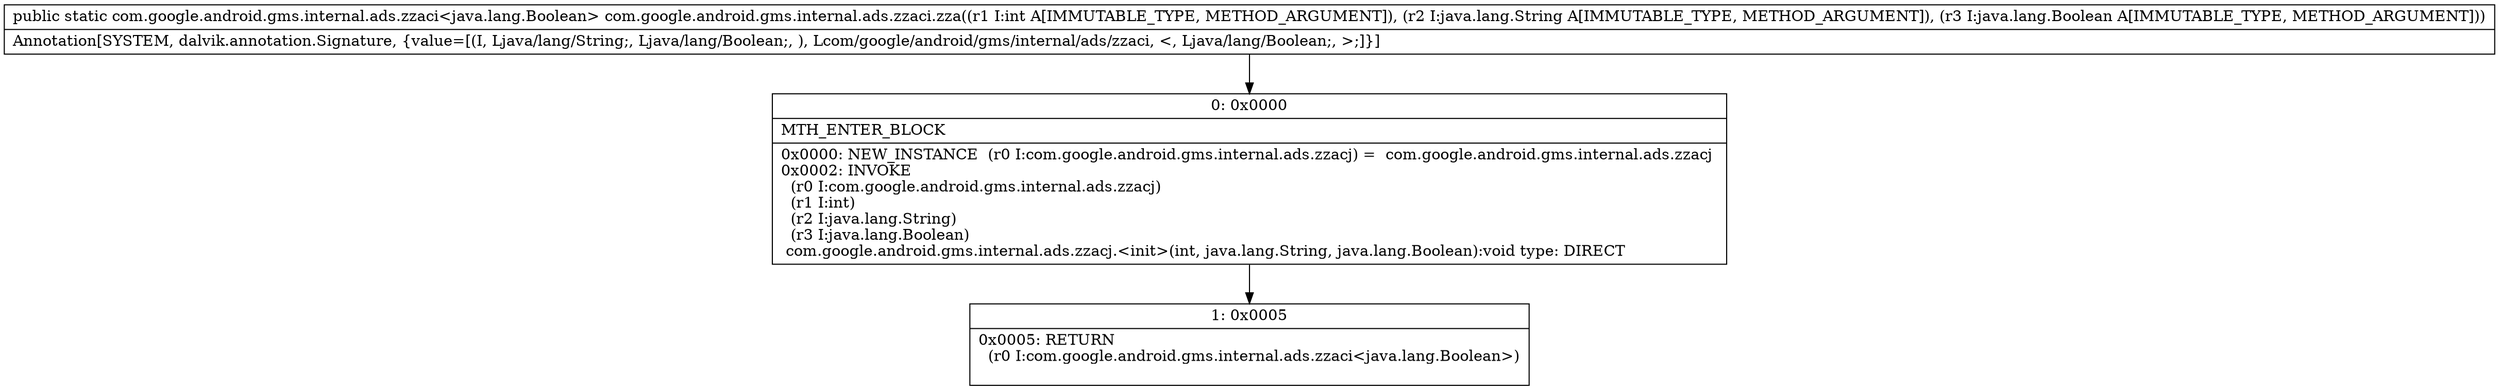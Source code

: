 digraph "CFG forcom.google.android.gms.internal.ads.zzaci.zza(ILjava\/lang\/String;Ljava\/lang\/Boolean;)Lcom\/google\/android\/gms\/internal\/ads\/zzaci;" {
Node_0 [shape=record,label="{0\:\ 0x0000|MTH_ENTER_BLOCK\l|0x0000: NEW_INSTANCE  (r0 I:com.google.android.gms.internal.ads.zzacj) =  com.google.android.gms.internal.ads.zzacj \l0x0002: INVOKE  \l  (r0 I:com.google.android.gms.internal.ads.zzacj)\l  (r1 I:int)\l  (r2 I:java.lang.String)\l  (r3 I:java.lang.Boolean)\l com.google.android.gms.internal.ads.zzacj.\<init\>(int, java.lang.String, java.lang.Boolean):void type: DIRECT \l}"];
Node_1 [shape=record,label="{1\:\ 0x0005|0x0005: RETURN  \l  (r0 I:com.google.android.gms.internal.ads.zzaci\<java.lang.Boolean\>)\l \l}"];
MethodNode[shape=record,label="{public static com.google.android.gms.internal.ads.zzaci\<java.lang.Boolean\> com.google.android.gms.internal.ads.zzaci.zza((r1 I:int A[IMMUTABLE_TYPE, METHOD_ARGUMENT]), (r2 I:java.lang.String A[IMMUTABLE_TYPE, METHOD_ARGUMENT]), (r3 I:java.lang.Boolean A[IMMUTABLE_TYPE, METHOD_ARGUMENT]))  | Annotation[SYSTEM, dalvik.annotation.Signature, \{value=[(I, Ljava\/lang\/String;, Ljava\/lang\/Boolean;, ), Lcom\/google\/android\/gms\/internal\/ads\/zzaci, \<, Ljava\/lang\/Boolean;, \>;]\}]\l}"];
MethodNode -> Node_0;
Node_0 -> Node_1;
}

